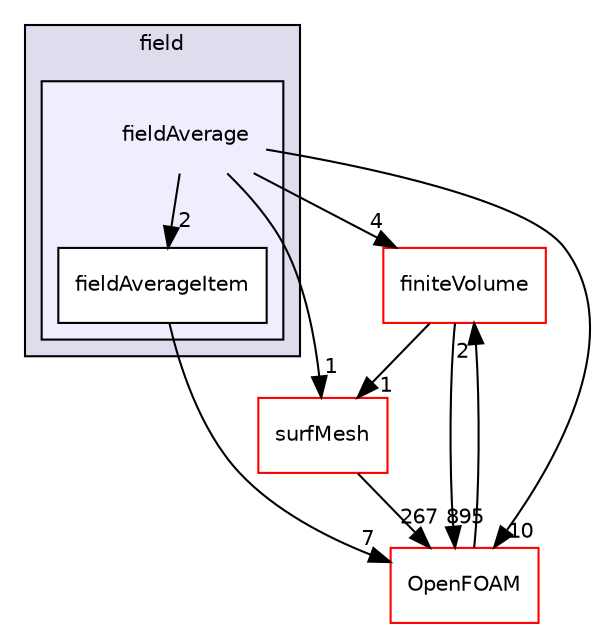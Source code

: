 digraph "src/functionObjects/field/fieldAverage" {
  bgcolor=transparent;
  compound=true
  node [ fontsize="10", fontname="Helvetica"];
  edge [ labelfontsize="10", labelfontname="Helvetica"];
  subgraph clusterdir_bae024cac12ddc6733a616261920a91f {
    graph [ bgcolor="#ddddee", pencolor="black", label="field" fontname="Helvetica", fontsize="10", URL="dir_bae024cac12ddc6733a616261920a91f.html"]
  subgraph clusterdir_8e94a7cc8ed216e236aba67b920208c8 {
    graph [ bgcolor="#eeeeff", pencolor="black", label="" URL="dir_8e94a7cc8ed216e236aba67b920208c8.html"];
    dir_8e94a7cc8ed216e236aba67b920208c8 [shape=plaintext label="fieldAverage"];
    dir_c8a8797af7bc7394870193c87555cf13 [shape=box label="fieldAverageItem" color="black" fillcolor="white" style="filled" URL="dir_c8a8797af7bc7394870193c87555cf13.html"];
  }
  }
  dir_9bd15774b555cf7259a6fa18f99fe99b [shape=box label="finiteVolume" color="red" URL="dir_9bd15774b555cf7259a6fa18f99fe99b.html"];
  dir_0a88fe22feb23ce5f078a04a1df67721 [shape=box label="surfMesh" color="red" URL="dir_0a88fe22feb23ce5f078a04a1df67721.html"];
  dir_c5473ff19b20e6ec4dfe5c310b3778a8 [shape=box label="OpenFOAM" color="red" URL="dir_c5473ff19b20e6ec4dfe5c310b3778a8.html"];
  dir_9bd15774b555cf7259a6fa18f99fe99b->dir_0a88fe22feb23ce5f078a04a1df67721 [headlabel="1", labeldistance=1.5 headhref="dir_000814_003623.html"];
  dir_9bd15774b555cf7259a6fa18f99fe99b->dir_c5473ff19b20e6ec4dfe5c310b3778a8 [headlabel="895", labeldistance=1.5 headhref="dir_000814_002151.html"];
  dir_8e94a7cc8ed216e236aba67b920208c8->dir_9bd15774b555cf7259a6fa18f99fe99b [headlabel="4", labeldistance=1.5 headhref="dir_001280_000814.html"];
  dir_8e94a7cc8ed216e236aba67b920208c8->dir_0a88fe22feb23ce5f078a04a1df67721 [headlabel="1", labeldistance=1.5 headhref="dir_001280_003623.html"];
  dir_8e94a7cc8ed216e236aba67b920208c8->dir_c5473ff19b20e6ec4dfe5c310b3778a8 [headlabel="10", labeldistance=1.5 headhref="dir_001280_002151.html"];
  dir_8e94a7cc8ed216e236aba67b920208c8->dir_c8a8797af7bc7394870193c87555cf13 [headlabel="2", labeldistance=1.5 headhref="dir_001280_001281.html"];
  dir_0a88fe22feb23ce5f078a04a1df67721->dir_c5473ff19b20e6ec4dfe5c310b3778a8 [headlabel="267", labeldistance=1.5 headhref="dir_003623_002151.html"];
  dir_c5473ff19b20e6ec4dfe5c310b3778a8->dir_9bd15774b555cf7259a6fa18f99fe99b [headlabel="2", labeldistance=1.5 headhref="dir_002151_000814.html"];
  dir_c8a8797af7bc7394870193c87555cf13->dir_c5473ff19b20e6ec4dfe5c310b3778a8 [headlabel="7", labeldistance=1.5 headhref="dir_001281_002151.html"];
}
